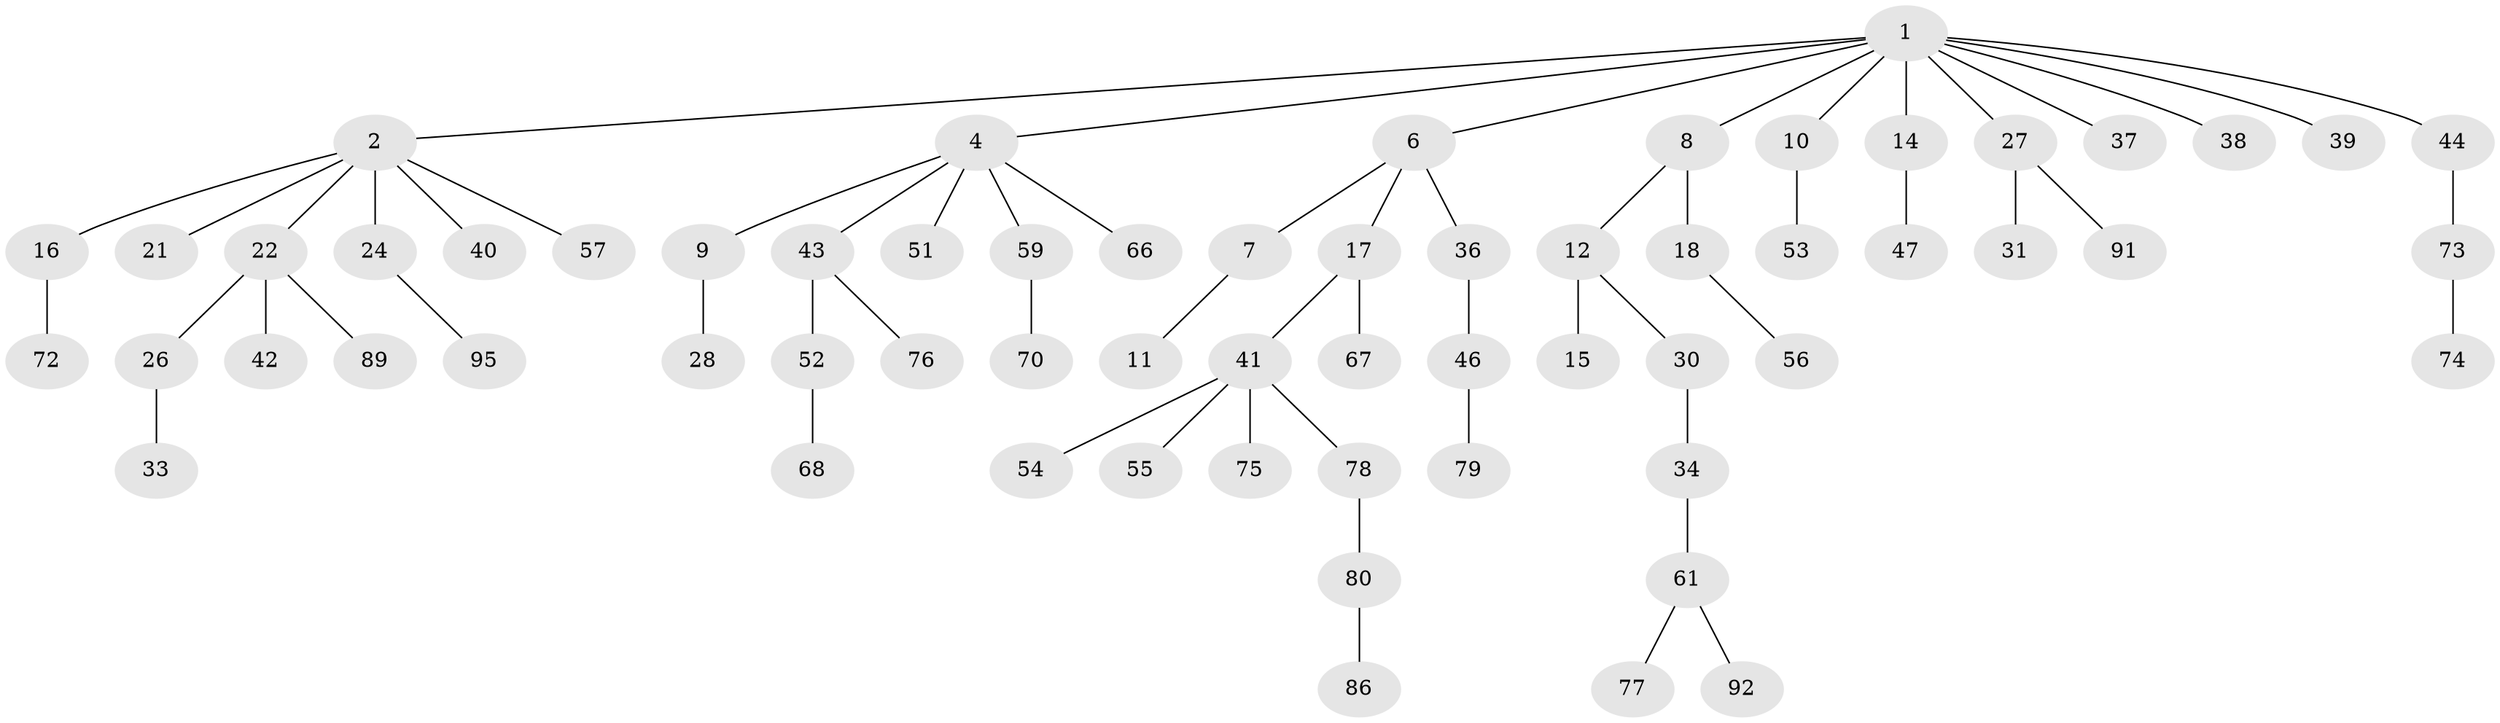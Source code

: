 // original degree distribution, {5: 0.042105263157894736, 6: 0.010526315789473684, 8: 0.010526315789473684, 4: 0.042105263157894736, 3: 0.12631578947368421, 2: 0.30526315789473685, 1: 0.4631578947368421}
// Generated by graph-tools (version 1.1) at 2025/42/03/06/25 10:42:02]
// undirected, 63 vertices, 62 edges
graph export_dot {
graph [start="1"]
  node [color=gray90,style=filled];
  1 [super="+3"];
  2 [super="+5"];
  4 [super="+20"];
  6 [super="+29"];
  7 [super="+23"];
  8 [super="+13"];
  9 [super="+19"];
  10 [super="+35"];
  11;
  12 [super="+25"];
  14;
  15;
  16 [super="+93"];
  17;
  18 [super="+62"];
  21;
  22 [super="+63"];
  24 [super="+65"];
  26 [super="+32"];
  27 [super="+83"];
  28;
  30 [super="+88"];
  31;
  33 [super="+64"];
  34 [super="+60"];
  36;
  37;
  38 [super="+58"];
  39;
  40 [super="+45"];
  41 [super="+49"];
  42 [super="+50"];
  43 [super="+94"];
  44;
  46 [super="+71"];
  47 [super="+48"];
  51 [super="+69"];
  52;
  53;
  54;
  55;
  56;
  57;
  59;
  61 [super="+90"];
  66;
  67 [super="+85"];
  68 [super="+84"];
  70;
  72 [super="+82"];
  73 [super="+87"];
  74;
  75;
  76;
  77;
  78;
  79 [super="+81"];
  80;
  86;
  89;
  91;
  92;
  95;
  1 -- 2;
  1 -- 8;
  1 -- 27;
  1 -- 37;
  1 -- 4;
  1 -- 38;
  1 -- 6;
  1 -- 39;
  1 -- 10;
  1 -- 44;
  1 -- 14;
  2 -- 16;
  2 -- 21;
  2 -- 22;
  2 -- 24;
  2 -- 40;
  2 -- 57;
  4 -- 9;
  4 -- 51;
  4 -- 43;
  4 -- 66;
  4 -- 59;
  6 -- 7;
  6 -- 17;
  6 -- 36;
  7 -- 11;
  8 -- 12;
  8 -- 18;
  9 -- 28;
  10 -- 53;
  12 -- 15;
  12 -- 30;
  14 -- 47;
  16 -- 72;
  17 -- 41;
  17 -- 67;
  18 -- 56;
  22 -- 26;
  22 -- 42;
  22 -- 89;
  24 -- 95;
  26 -- 33;
  27 -- 31;
  27 -- 91;
  30 -- 34;
  34 -- 61;
  36 -- 46;
  41 -- 54;
  41 -- 75;
  41 -- 78;
  41 -- 55;
  43 -- 52;
  43 -- 76;
  44 -- 73;
  46 -- 79;
  52 -- 68;
  59 -- 70;
  61 -- 77;
  61 -- 92;
  73 -- 74;
  78 -- 80;
  80 -- 86;
}
